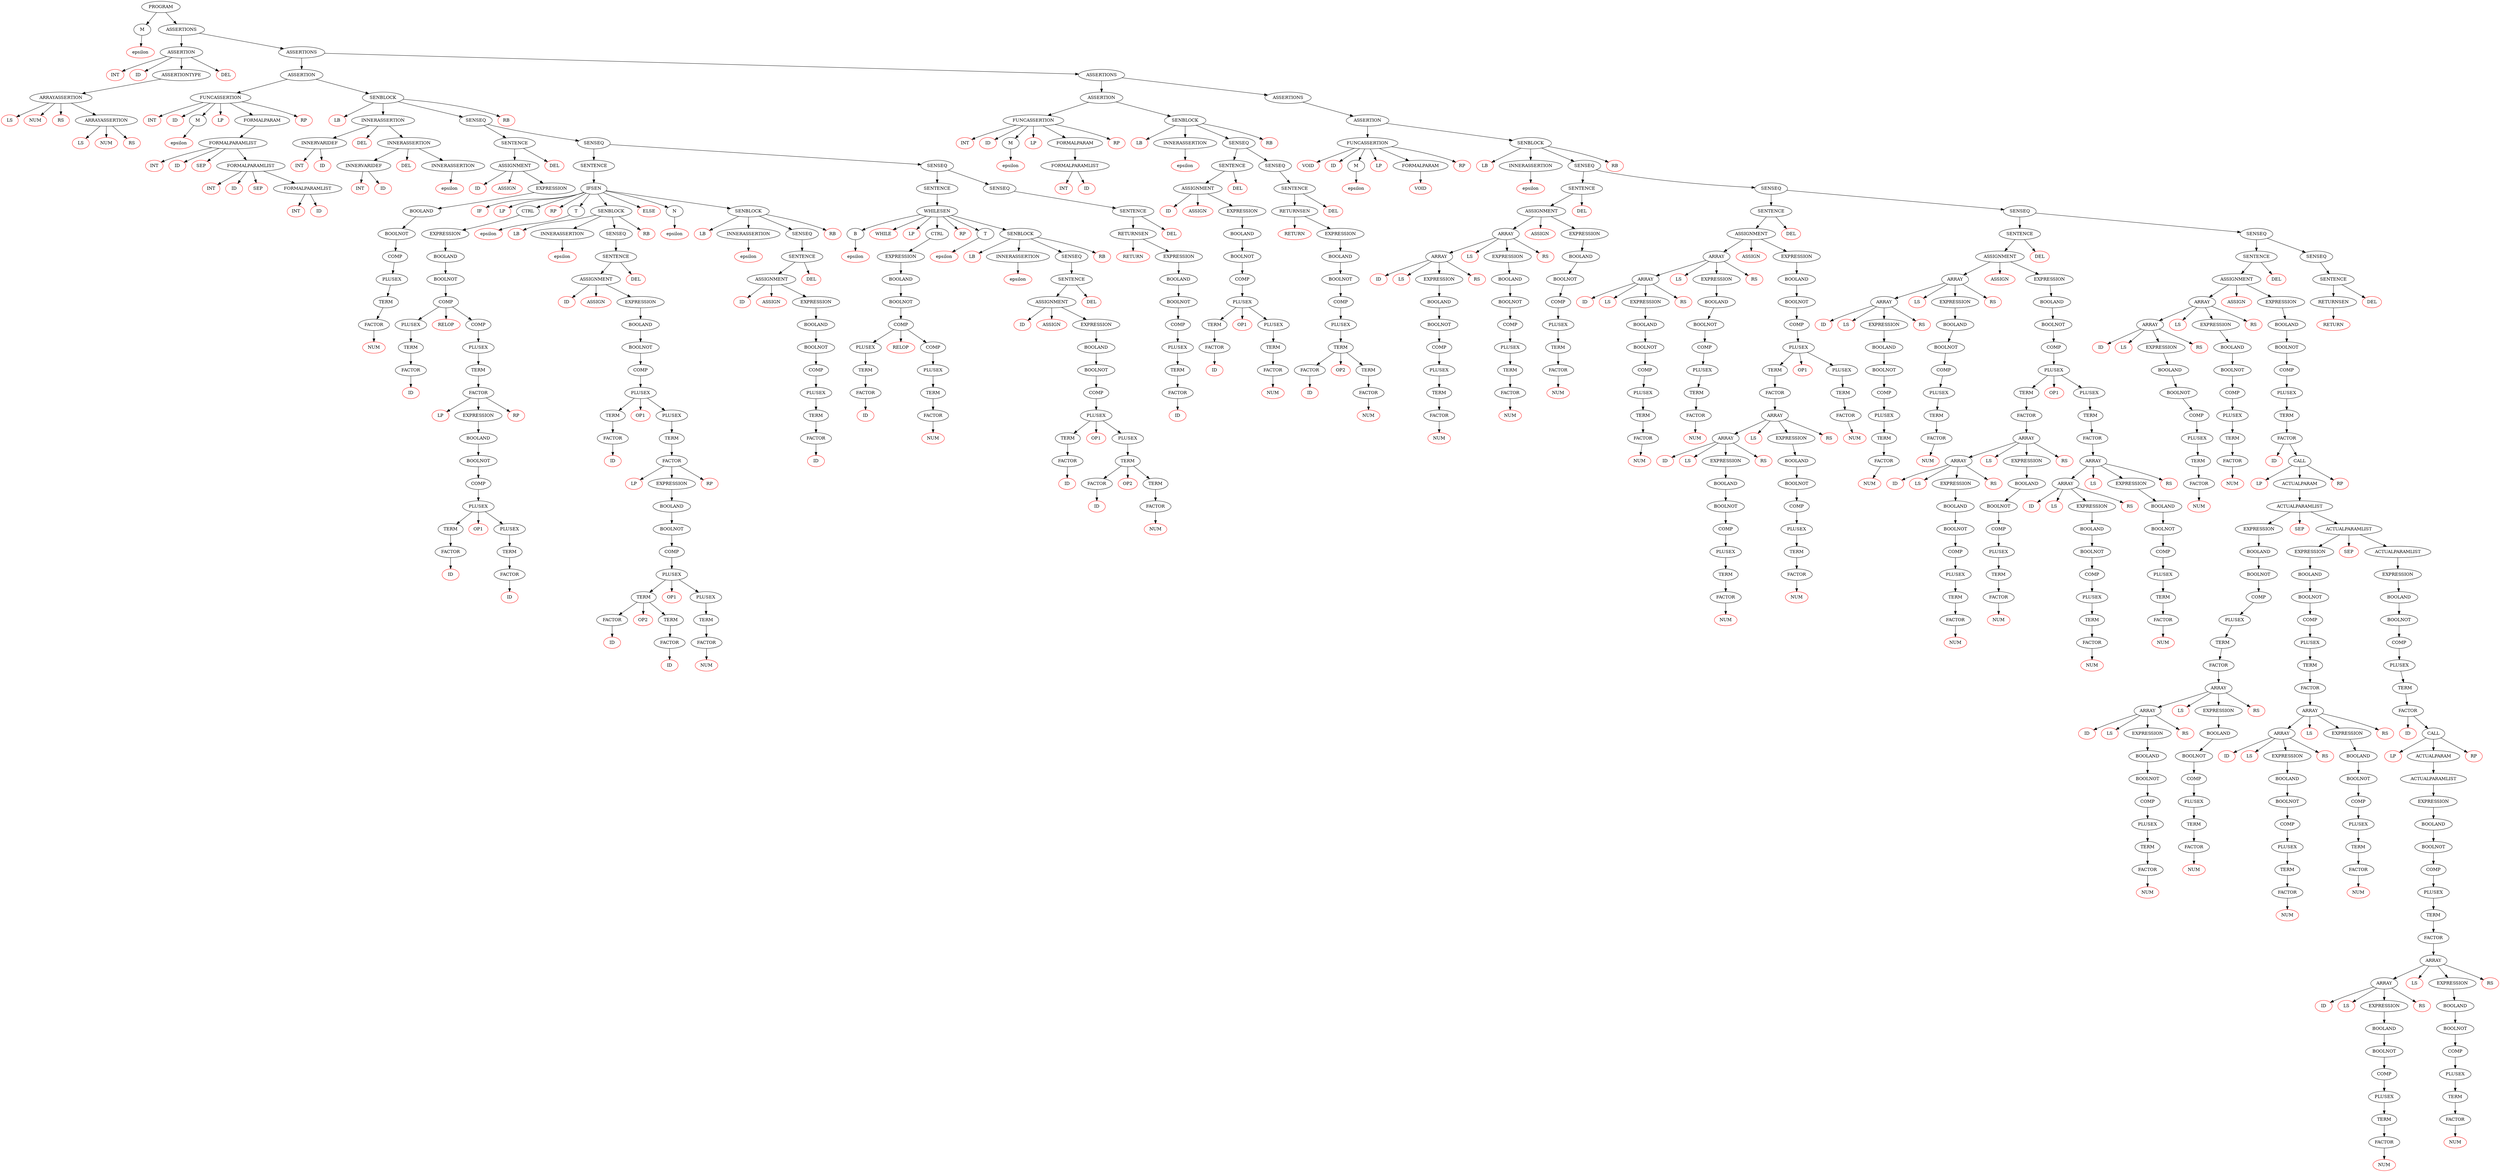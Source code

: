 digraph mygraph {
n0[label="epsilon",color=red];
n1[label="M"];
n1 -> n0;
n2[label="INT",color=red];
n3[label="ID",color=red];
n4[label="LS",color=red];
n5[label="NUM",color=red];
n6[label="RS",color=red];
n7[label="LS",color=red];
n8[label="NUM",color=red];
n9[label="RS",color=red];
n10[label="ARRAYASSERTION"];
n10 -> n9;
n10 -> n8;
n10 -> n7;
n11[label="ARRAYASSERTION"];
n11 -> n10;
n11 -> n6;
n11 -> n5;
n11 -> n4;
n12[label="ASSERTIONTYPE"];
n12 -> n11;
n13[label="DEL",color=red];
n14[label="ASSERTION"];
n14 -> n13;
n14 -> n12;
n14 -> n3;
n14 -> n2;
n15[label="INT",color=red];
n16[label="ID",color=red];
n17[label="epsilon",color=red];
n18[label="M"];
n18 -> n17;
n19[label="LP",color=red];
n20[label="INT",color=red];
n21[label="ID",color=red];
n22[label="SEP",color=red];
n23[label="INT",color=red];
n24[label="ID",color=red];
n25[label="SEP",color=red];
n26[label="INT",color=red];
n27[label="ID",color=red];
n28[label="FORMALPARAMLIST"];
n28 -> n27;
n28 -> n26;
n29[label="FORMALPARAMLIST"];
n29 -> n28;
n29 -> n25;
n29 -> n24;
n29 -> n23;
n30[label="FORMALPARAMLIST"];
n30 -> n29;
n30 -> n22;
n30 -> n21;
n30 -> n20;
n31[label="FORMALPARAM"];
n31 -> n30;
n32[label="RP",color=red];
n33[label="FUNCASSERTION"];
n33 -> n32;
n33 -> n31;
n33 -> n19;
n33 -> n18;
n33 -> n16;
n33 -> n15;
n34[label="LB",color=red];
n35[label="INT",color=red];
n36[label="ID",color=red];
n37[label="INNERVARIDEF"];
n37 -> n36;
n37 -> n35;
n38[label="DEL",color=red];
n39[label="INT",color=red];
n40[label="ID",color=red];
n41[label="INNERVARIDEF"];
n41 -> n40;
n41 -> n39;
n42[label="DEL",color=red];
n43[label="epsilon",color=red];
n44[label="INNERASSERTION"];
n44 -> n43;
n45[label="INNERASSERTION"];
n45 -> n44;
n45 -> n42;
n45 -> n41;
n46[label="INNERASSERTION"];
n46 -> n45;
n46 -> n38;
n46 -> n37;
n47[label="ID",color=red];
n48[label="ASSIGN",color=red];
n49[label="NUM",color=red];
n50[label="FACTOR"];
n50 -> n49;
n51[label="TERM"];
n51 -> n50;
n52[label="PLUSEX"];
n52 -> n51;
n53[label="COMP"];
n53 -> n52;
n54[label="BOOLNOT"];
n54 -> n53;
n55[label="BOOLAND"];
n55 -> n54;
n56[label="EXPRESSION"];
n56 -> n55;
n57[label="ASSIGNMENT"];
n57 -> n56;
n57 -> n48;
n57 -> n47;
n58[label="DEL",color=red];
n59[label="SENTENCE"];
n59 -> n58;
n59 -> n57;
n60[label="IF",color=red];
n61[label="LP",color=red];
n62[label="ID",color=red];
n63[label="FACTOR"];
n63 -> n62;
n64[label="TERM"];
n64 -> n63;
n65[label="PLUSEX"];
n65 -> n64;
n66[label="RELOP",color=red];
n67[label="LP",color=red];
n68[label="ID",color=red];
n69[label="FACTOR"];
n69 -> n68;
n70[label="TERM"];
n70 -> n69;
n71[label="OP1",color=red];
n72[label="ID",color=red];
n73[label="FACTOR"];
n73 -> n72;
n74[label="TERM"];
n74 -> n73;
n75[label="PLUSEX"];
n75 -> n74;
n76[label="PLUSEX"];
n76 -> n75;
n76 -> n71;
n76 -> n70;
n77[label="COMP"];
n77 -> n76;
n78[label="BOOLNOT"];
n78 -> n77;
n79[label="BOOLAND"];
n79 -> n78;
n80[label="EXPRESSION"];
n80 -> n79;
n81[label="RP",color=red];
n82[label="FACTOR"];
n82 -> n81;
n82 -> n80;
n82 -> n67;
n83[label="TERM"];
n83 -> n82;
n84[label="PLUSEX"];
n84 -> n83;
n85[label="COMP"];
n85 -> n84;
n86[label="COMP"];
n86 -> n85;
n86 -> n66;
n86 -> n65;
n87[label="BOOLNOT"];
n87 -> n86;
n88[label="BOOLAND"];
n88 -> n87;
n89[label="EXPRESSION"];
n89 -> n88;
n90[label="CTRL"];
n90 -> n89;
n91[label="RP",color=red];
n92[label="epsilon",color=red];
n93[label="T"];
n93 -> n92;
n94[label="LB",color=red];
n95[label="epsilon",color=red];
n96[label="INNERASSERTION"];
n96 -> n95;
n97[label="ID",color=red];
n98[label="ASSIGN",color=red];
n99[label="ID",color=red];
n100[label="FACTOR"];
n100 -> n99;
n101[label="TERM"];
n101 -> n100;
n102[label="OP1",color=red];
n103[label="LP",color=red];
n104[label="ID",color=red];
n105[label="FACTOR"];
n105 -> n104;
n106[label="OP2",color=red];
n107[label="ID",color=red];
n108[label="FACTOR"];
n108 -> n107;
n109[label="TERM"];
n109 -> n108;
n110[label="TERM"];
n110 -> n109;
n110 -> n106;
n110 -> n105;
n111[label="OP1",color=red];
n112[label="NUM",color=red];
n113[label="FACTOR"];
n113 -> n112;
n114[label="TERM"];
n114 -> n113;
n115[label="PLUSEX"];
n115 -> n114;
n116[label="PLUSEX"];
n116 -> n115;
n116 -> n111;
n116 -> n110;
n117[label="COMP"];
n117 -> n116;
n118[label="BOOLNOT"];
n118 -> n117;
n119[label="BOOLAND"];
n119 -> n118;
n120[label="EXPRESSION"];
n120 -> n119;
n121[label="RP",color=red];
n122[label="FACTOR"];
n122 -> n121;
n122 -> n120;
n122 -> n103;
n123[label="TERM"];
n123 -> n122;
n124[label="PLUSEX"];
n124 -> n123;
n125[label="PLUSEX"];
n125 -> n124;
n125 -> n102;
n125 -> n101;
n126[label="COMP"];
n126 -> n125;
n127[label="BOOLNOT"];
n127 -> n126;
n128[label="BOOLAND"];
n128 -> n127;
n129[label="EXPRESSION"];
n129 -> n128;
n130[label="ASSIGNMENT"];
n130 -> n129;
n130 -> n98;
n130 -> n97;
n131[label="DEL",color=red];
n132[label="SENTENCE"];
n132 -> n131;
n132 -> n130;
n133[label="SENSEQ"];
n133 -> n132;
n134[label="RB",color=red];
n135[label="SENBLOCK"];
n135 -> n134;
n135 -> n133;
n135 -> n96;
n135 -> n94;
n136[label="ELSE",color=red];
n137[label="epsilon",color=red];
n138[label="N"];
n138 -> n137;
n139[label="LB",color=red];
n140[label="epsilon",color=red];
n141[label="INNERASSERTION"];
n141 -> n140;
n142[label="ID",color=red];
n143[label="ASSIGN",color=red];
n144[label="ID",color=red];
n145[label="FACTOR"];
n145 -> n144;
n146[label="TERM"];
n146 -> n145;
n147[label="PLUSEX"];
n147 -> n146;
n148[label="COMP"];
n148 -> n147;
n149[label="BOOLNOT"];
n149 -> n148;
n150[label="BOOLAND"];
n150 -> n149;
n151[label="EXPRESSION"];
n151 -> n150;
n152[label="ASSIGNMENT"];
n152 -> n151;
n152 -> n143;
n152 -> n142;
n153[label="DEL",color=red];
n154[label="SENTENCE"];
n154 -> n153;
n154 -> n152;
n155[label="SENSEQ"];
n155 -> n154;
n156[label="RB",color=red];
n157[label="SENBLOCK"];
n157 -> n156;
n157 -> n155;
n157 -> n141;
n157 -> n139;
n158[label="IFSEN"];
n158 -> n157;
n158 -> n138;
n158 -> n136;
n158 -> n135;
n158 -> n93;
n158 -> n91;
n158 -> n90;
n158 -> n61;
n158 -> n60;
n159[label="SENTENCE"];
n159 -> n158;
n160[label="epsilon",color=red];
n161[label="B"];
n161 -> n160;
n162[label="WHILE",color=red];
n163[label="LP",color=red];
n164[label="ID",color=red];
n165[label="FACTOR"];
n165 -> n164;
n166[label="TERM"];
n166 -> n165;
n167[label="PLUSEX"];
n167 -> n166;
n168[label="RELOP",color=red];
n169[label="NUM",color=red];
n170[label="FACTOR"];
n170 -> n169;
n171[label="TERM"];
n171 -> n170;
n172[label="PLUSEX"];
n172 -> n171;
n173[label="COMP"];
n173 -> n172;
n174[label="COMP"];
n174 -> n173;
n174 -> n168;
n174 -> n167;
n175[label="BOOLNOT"];
n175 -> n174;
n176[label="BOOLAND"];
n176 -> n175;
n177[label="EXPRESSION"];
n177 -> n176;
n178[label="CTRL"];
n178 -> n177;
n179[label="RP",color=red];
n180[label="epsilon",color=red];
n181[label="T"];
n181 -> n180;
n182[label="LB",color=red];
n183[label="epsilon",color=red];
n184[label="INNERASSERTION"];
n184 -> n183;
n185[label="ID",color=red];
n186[label="ASSIGN",color=red];
n187[label="ID",color=red];
n188[label="FACTOR"];
n188 -> n187;
n189[label="TERM"];
n189 -> n188;
n190[label="OP1",color=red];
n191[label="ID",color=red];
n192[label="FACTOR"];
n192 -> n191;
n193[label="OP2",color=red];
n194[label="NUM",color=red];
n195[label="FACTOR"];
n195 -> n194;
n196[label="TERM"];
n196 -> n195;
n197[label="TERM"];
n197 -> n196;
n197 -> n193;
n197 -> n192;
n198[label="PLUSEX"];
n198 -> n197;
n199[label="PLUSEX"];
n199 -> n198;
n199 -> n190;
n199 -> n189;
n200[label="COMP"];
n200 -> n199;
n201[label="BOOLNOT"];
n201 -> n200;
n202[label="BOOLAND"];
n202 -> n201;
n203[label="EXPRESSION"];
n203 -> n202;
n204[label="ASSIGNMENT"];
n204 -> n203;
n204 -> n186;
n204 -> n185;
n205[label="DEL",color=red];
n206[label="SENTENCE"];
n206 -> n205;
n206 -> n204;
n207[label="SENSEQ"];
n207 -> n206;
n208[label="RB",color=red];
n209[label="SENBLOCK"];
n209 -> n208;
n209 -> n207;
n209 -> n184;
n209 -> n182;
n210[label="WHILESEN"];
n210 -> n209;
n210 -> n181;
n210 -> n179;
n210 -> n178;
n210 -> n163;
n210 -> n162;
n210 -> n161;
n211[label="SENTENCE"];
n211 -> n210;
n212[label="RETURN",color=red];
n213[label="ID",color=red];
n214[label="FACTOR"];
n214 -> n213;
n215[label="TERM"];
n215 -> n214;
n216[label="PLUSEX"];
n216 -> n215;
n217[label="COMP"];
n217 -> n216;
n218[label="BOOLNOT"];
n218 -> n217;
n219[label="BOOLAND"];
n219 -> n218;
n220[label="EXPRESSION"];
n220 -> n219;
n221[label="RETURNSEN"];
n221 -> n220;
n221 -> n212;
n222[label="DEL",color=red];
n223[label="SENTENCE"];
n223 -> n222;
n223 -> n221;
n224[label="SENSEQ"];
n224 -> n223;
n225[label="SENSEQ"];
n225 -> n224;
n225 -> n211;
n226[label="SENSEQ"];
n226 -> n225;
n226 -> n159;
n227[label="SENSEQ"];
n227 -> n226;
n227 -> n59;
n228[label="RB",color=red];
n229[label="SENBLOCK"];
n229 -> n228;
n229 -> n227;
n229 -> n46;
n229 -> n34;
n230[label="ASSERTION"];
n230 -> n229;
n230 -> n33;
n231[label="INT",color=red];
n232[label="ID",color=red];
n233[label="epsilon",color=red];
n234[label="M"];
n234 -> n233;
n235[label="LP",color=red];
n236[label="INT",color=red];
n237[label="ID",color=red];
n238[label="FORMALPARAMLIST"];
n238 -> n237;
n238 -> n236;
n239[label="FORMALPARAM"];
n239 -> n238;
n240[label="RP",color=red];
n241[label="FUNCASSERTION"];
n241 -> n240;
n241 -> n239;
n241 -> n235;
n241 -> n234;
n241 -> n232;
n241 -> n231;
n242[label="LB",color=red];
n243[label="epsilon",color=red];
n244[label="INNERASSERTION"];
n244 -> n243;
n245[label="ID",color=red];
n246[label="ASSIGN",color=red];
n247[label="ID",color=red];
n248[label="FACTOR"];
n248 -> n247;
n249[label="TERM"];
n249 -> n248;
n250[label="OP1",color=red];
n251[label="NUM",color=red];
n252[label="FACTOR"];
n252 -> n251;
n253[label="TERM"];
n253 -> n252;
n254[label="PLUSEX"];
n254 -> n253;
n255[label="PLUSEX"];
n255 -> n254;
n255 -> n250;
n255 -> n249;
n256[label="COMP"];
n256 -> n255;
n257[label="BOOLNOT"];
n257 -> n256;
n258[label="BOOLAND"];
n258 -> n257;
n259[label="EXPRESSION"];
n259 -> n258;
n260[label="ASSIGNMENT"];
n260 -> n259;
n260 -> n246;
n260 -> n245;
n261[label="DEL",color=red];
n262[label="SENTENCE"];
n262 -> n261;
n262 -> n260;
n263[label="RETURN",color=red];
n264[label="ID",color=red];
n265[label="FACTOR"];
n265 -> n264;
n266[label="OP2",color=red];
n267[label="NUM",color=red];
n268[label="FACTOR"];
n268 -> n267;
n269[label="TERM"];
n269 -> n268;
n270[label="TERM"];
n270 -> n269;
n270 -> n266;
n270 -> n265;
n271[label="PLUSEX"];
n271 -> n270;
n272[label="COMP"];
n272 -> n271;
n273[label="BOOLNOT"];
n273 -> n272;
n274[label="BOOLAND"];
n274 -> n273;
n275[label="EXPRESSION"];
n275 -> n274;
n276[label="RETURNSEN"];
n276 -> n275;
n276 -> n263;
n277[label="DEL",color=red];
n278[label="SENTENCE"];
n278 -> n277;
n278 -> n276;
n279[label="SENSEQ"];
n279 -> n278;
n280[label="SENSEQ"];
n280 -> n279;
n280 -> n262;
n281[label="RB",color=red];
n282[label="SENBLOCK"];
n282 -> n281;
n282 -> n280;
n282 -> n244;
n282 -> n242;
n283[label="ASSERTION"];
n283 -> n282;
n283 -> n241;
n284[label="VOID",color=red];
n285[label="ID",color=red];
n286[label="epsilon",color=red];
n287[label="M"];
n287 -> n286;
n288[label="LP",color=red];
n289[label="VOID",color=red];
n290[label="FORMALPARAM"];
n290 -> n289;
n291[label="RP",color=red];
n292[label="FUNCASSERTION"];
n292 -> n291;
n292 -> n290;
n292 -> n288;
n292 -> n287;
n292 -> n285;
n292 -> n284;
n293[label="LB",color=red];
n294[label="epsilon",color=red];
n295[label="INNERASSERTION"];
n295 -> n294;
n296[label="ID",color=red];
n297[label="LS",color=red];
n298[label="NUM",color=red];
n299[label="FACTOR"];
n299 -> n298;
n300[label="TERM"];
n300 -> n299;
n301[label="PLUSEX"];
n301 -> n300;
n302[label="COMP"];
n302 -> n301;
n303[label="BOOLNOT"];
n303 -> n302;
n304[label="BOOLAND"];
n304 -> n303;
n305[label="EXPRESSION"];
n305 -> n304;
n306[label="RS",color=red];
n307[label="ARRAY"];
n307 -> n306;
n307 -> n305;
n307 -> n297;
n307 -> n296;
n308[label="LS",color=red];
n309[label="NUM",color=red];
n310[label="FACTOR"];
n310 -> n309;
n311[label="TERM"];
n311 -> n310;
n312[label="PLUSEX"];
n312 -> n311;
n313[label="COMP"];
n313 -> n312;
n314[label="BOOLNOT"];
n314 -> n313;
n315[label="BOOLAND"];
n315 -> n314;
n316[label="EXPRESSION"];
n316 -> n315;
n317[label="RS",color=red];
n318[label="ARRAY"];
n318 -> n317;
n318 -> n316;
n318 -> n308;
n318 -> n307;
n319[label="ASSIGN",color=red];
n320[label="NUM",color=red];
n321[label="FACTOR"];
n321 -> n320;
n322[label="TERM"];
n322 -> n321;
n323[label="PLUSEX"];
n323 -> n322;
n324[label="COMP"];
n324 -> n323;
n325[label="BOOLNOT"];
n325 -> n324;
n326[label="BOOLAND"];
n326 -> n325;
n327[label="EXPRESSION"];
n327 -> n326;
n328[label="ASSIGNMENT"];
n328 -> n327;
n328 -> n319;
n328 -> n318;
n329[label="DEL",color=red];
n330[label="SENTENCE"];
n330 -> n329;
n330 -> n328;
n331[label="ID",color=red];
n332[label="LS",color=red];
n333[label="NUM",color=red];
n334[label="FACTOR"];
n334 -> n333;
n335[label="TERM"];
n335 -> n334;
n336[label="PLUSEX"];
n336 -> n335;
n337[label="COMP"];
n337 -> n336;
n338[label="BOOLNOT"];
n338 -> n337;
n339[label="BOOLAND"];
n339 -> n338;
n340[label="EXPRESSION"];
n340 -> n339;
n341[label="RS",color=red];
n342[label="ARRAY"];
n342 -> n341;
n342 -> n340;
n342 -> n332;
n342 -> n331;
n343[label="LS",color=red];
n344[label="NUM",color=red];
n345[label="FACTOR"];
n345 -> n344;
n346[label="TERM"];
n346 -> n345;
n347[label="PLUSEX"];
n347 -> n346;
n348[label="COMP"];
n348 -> n347;
n349[label="BOOLNOT"];
n349 -> n348;
n350[label="BOOLAND"];
n350 -> n349;
n351[label="EXPRESSION"];
n351 -> n350;
n352[label="RS",color=red];
n353[label="ARRAY"];
n353 -> n352;
n353 -> n351;
n353 -> n343;
n353 -> n342;
n354[label="ASSIGN",color=red];
n355[label="ID",color=red];
n356[label="LS",color=red];
n357[label="NUM",color=red];
n358[label="FACTOR"];
n358 -> n357;
n359[label="TERM"];
n359 -> n358;
n360[label="PLUSEX"];
n360 -> n359;
n361[label="COMP"];
n361 -> n360;
n362[label="BOOLNOT"];
n362 -> n361;
n363[label="BOOLAND"];
n363 -> n362;
n364[label="EXPRESSION"];
n364 -> n363;
n365[label="RS",color=red];
n366[label="ARRAY"];
n366 -> n365;
n366 -> n364;
n366 -> n356;
n366 -> n355;
n367[label="LS",color=red];
n368[label="NUM",color=red];
n369[label="FACTOR"];
n369 -> n368;
n370[label="TERM"];
n370 -> n369;
n371[label="PLUSEX"];
n371 -> n370;
n372[label="COMP"];
n372 -> n371;
n373[label="BOOLNOT"];
n373 -> n372;
n374[label="BOOLAND"];
n374 -> n373;
n375[label="EXPRESSION"];
n375 -> n374;
n376[label="RS",color=red];
n377[label="ARRAY"];
n377 -> n376;
n377 -> n375;
n377 -> n367;
n377 -> n366;
n378[label="FACTOR"];
n378 -> n377;
n379[label="TERM"];
n379 -> n378;
n380[label="OP1",color=red];
n381[label="NUM",color=red];
n382[label="FACTOR"];
n382 -> n381;
n383[label="TERM"];
n383 -> n382;
n384[label="PLUSEX"];
n384 -> n383;
n385[label="PLUSEX"];
n385 -> n384;
n385 -> n380;
n385 -> n379;
n386[label="COMP"];
n386 -> n385;
n387[label="BOOLNOT"];
n387 -> n386;
n388[label="BOOLAND"];
n388 -> n387;
n389[label="EXPRESSION"];
n389 -> n388;
n390[label="ASSIGNMENT"];
n390 -> n389;
n390 -> n354;
n390 -> n353;
n391[label="DEL",color=red];
n392[label="SENTENCE"];
n392 -> n391;
n392 -> n390;
n393[label="ID",color=red];
n394[label="LS",color=red];
n395[label="NUM",color=red];
n396[label="FACTOR"];
n396 -> n395;
n397[label="TERM"];
n397 -> n396;
n398[label="PLUSEX"];
n398 -> n397;
n399[label="COMP"];
n399 -> n398;
n400[label="BOOLNOT"];
n400 -> n399;
n401[label="BOOLAND"];
n401 -> n400;
n402[label="EXPRESSION"];
n402 -> n401;
n403[label="RS",color=red];
n404[label="ARRAY"];
n404 -> n403;
n404 -> n402;
n404 -> n394;
n404 -> n393;
n405[label="LS",color=red];
n406[label="NUM",color=red];
n407[label="FACTOR"];
n407 -> n406;
n408[label="TERM"];
n408 -> n407;
n409[label="PLUSEX"];
n409 -> n408;
n410[label="COMP"];
n410 -> n409;
n411[label="BOOLNOT"];
n411 -> n410;
n412[label="BOOLAND"];
n412 -> n411;
n413[label="EXPRESSION"];
n413 -> n412;
n414[label="RS",color=red];
n415[label="ARRAY"];
n415 -> n414;
n415 -> n413;
n415 -> n405;
n415 -> n404;
n416[label="ASSIGN",color=red];
n417[label="ID",color=red];
n418[label="LS",color=red];
n419[label="NUM",color=red];
n420[label="FACTOR"];
n420 -> n419;
n421[label="TERM"];
n421 -> n420;
n422[label="PLUSEX"];
n422 -> n421;
n423[label="COMP"];
n423 -> n422;
n424[label="BOOLNOT"];
n424 -> n423;
n425[label="BOOLAND"];
n425 -> n424;
n426[label="EXPRESSION"];
n426 -> n425;
n427[label="RS",color=red];
n428[label="ARRAY"];
n428 -> n427;
n428 -> n426;
n428 -> n418;
n428 -> n417;
n429[label="LS",color=red];
n430[label="NUM",color=red];
n431[label="FACTOR"];
n431 -> n430;
n432[label="TERM"];
n432 -> n431;
n433[label="PLUSEX"];
n433 -> n432;
n434[label="COMP"];
n434 -> n433;
n435[label="BOOLNOT"];
n435 -> n434;
n436[label="BOOLAND"];
n436 -> n435;
n437[label="EXPRESSION"];
n437 -> n436;
n438[label="RS",color=red];
n439[label="ARRAY"];
n439 -> n438;
n439 -> n437;
n439 -> n429;
n439 -> n428;
n440[label="FACTOR"];
n440 -> n439;
n441[label="TERM"];
n441 -> n440;
n442[label="OP1",color=red];
n443[label="ID",color=red];
n444[label="LS",color=red];
n445[label="NUM",color=red];
n446[label="FACTOR"];
n446 -> n445;
n447[label="TERM"];
n447 -> n446;
n448[label="PLUSEX"];
n448 -> n447;
n449[label="COMP"];
n449 -> n448;
n450[label="BOOLNOT"];
n450 -> n449;
n451[label="BOOLAND"];
n451 -> n450;
n452[label="EXPRESSION"];
n452 -> n451;
n453[label="RS",color=red];
n454[label="ARRAY"];
n454 -> n453;
n454 -> n452;
n454 -> n444;
n454 -> n443;
n455[label="LS",color=red];
n456[label="NUM",color=red];
n457[label="FACTOR"];
n457 -> n456;
n458[label="TERM"];
n458 -> n457;
n459[label="PLUSEX"];
n459 -> n458;
n460[label="COMP"];
n460 -> n459;
n461[label="BOOLNOT"];
n461 -> n460;
n462[label="BOOLAND"];
n462 -> n461;
n463[label="EXPRESSION"];
n463 -> n462;
n464[label="RS",color=red];
n465[label="ARRAY"];
n465 -> n464;
n465 -> n463;
n465 -> n455;
n465 -> n454;
n466[label="FACTOR"];
n466 -> n465;
n467[label="TERM"];
n467 -> n466;
n468[label="PLUSEX"];
n468 -> n467;
n469[label="PLUSEX"];
n469 -> n468;
n469 -> n442;
n469 -> n441;
n470[label="COMP"];
n470 -> n469;
n471[label="BOOLNOT"];
n471 -> n470;
n472[label="BOOLAND"];
n472 -> n471;
n473[label="EXPRESSION"];
n473 -> n472;
n474[label="ASSIGNMENT"];
n474 -> n473;
n474 -> n416;
n474 -> n415;
n475[label="DEL",color=red];
n476[label="SENTENCE"];
n476 -> n475;
n476 -> n474;
n477[label="ID",color=red];
n478[label="LS",color=red];
n479[label="NUM",color=red];
n480[label="FACTOR"];
n480 -> n479;
n481[label="TERM"];
n481 -> n480;
n482[label="PLUSEX"];
n482 -> n481;
n483[label="COMP"];
n483 -> n482;
n484[label="BOOLNOT"];
n484 -> n483;
n485[label="BOOLAND"];
n485 -> n484;
n486[label="EXPRESSION"];
n486 -> n485;
n487[label="RS",color=red];
n488[label="ARRAY"];
n488 -> n487;
n488 -> n486;
n488 -> n478;
n488 -> n477;
n489[label="LS",color=red];
n490[label="NUM",color=red];
n491[label="FACTOR"];
n491 -> n490;
n492[label="TERM"];
n492 -> n491;
n493[label="PLUSEX"];
n493 -> n492;
n494[label="COMP"];
n494 -> n493;
n495[label="BOOLNOT"];
n495 -> n494;
n496[label="BOOLAND"];
n496 -> n495;
n497[label="EXPRESSION"];
n497 -> n496;
n498[label="RS",color=red];
n499[label="ARRAY"];
n499 -> n498;
n499 -> n497;
n499 -> n489;
n499 -> n488;
n500[label="ASSIGN",color=red];
n501[label="ID",color=red];
n502[label="LP",color=red];
n503[label="ID",color=red];
n504[label="LS",color=red];
n505[label="NUM",color=red];
n506[label="FACTOR"];
n506 -> n505;
n507[label="TERM"];
n507 -> n506;
n508[label="PLUSEX"];
n508 -> n507;
n509[label="COMP"];
n509 -> n508;
n510[label="BOOLNOT"];
n510 -> n509;
n511[label="BOOLAND"];
n511 -> n510;
n512[label="EXPRESSION"];
n512 -> n511;
n513[label="RS",color=red];
n514[label="ARRAY"];
n514 -> n513;
n514 -> n512;
n514 -> n504;
n514 -> n503;
n515[label="LS",color=red];
n516[label="NUM",color=red];
n517[label="FACTOR"];
n517 -> n516;
n518[label="TERM"];
n518 -> n517;
n519[label="PLUSEX"];
n519 -> n518;
n520[label="COMP"];
n520 -> n519;
n521[label="BOOLNOT"];
n521 -> n520;
n522[label="BOOLAND"];
n522 -> n521;
n523[label="EXPRESSION"];
n523 -> n522;
n524[label="RS",color=red];
n525[label="ARRAY"];
n525 -> n524;
n525 -> n523;
n525 -> n515;
n525 -> n514;
n526[label="FACTOR"];
n526 -> n525;
n527[label="TERM"];
n527 -> n526;
n528[label="PLUSEX"];
n528 -> n527;
n529[label="COMP"];
n529 -> n528;
n530[label="BOOLNOT"];
n530 -> n529;
n531[label="BOOLAND"];
n531 -> n530;
n532[label="EXPRESSION"];
n532 -> n531;
n533[label="SEP",color=red];
n534[label="ID",color=red];
n535[label="LS",color=red];
n536[label="NUM",color=red];
n537[label="FACTOR"];
n537 -> n536;
n538[label="TERM"];
n538 -> n537;
n539[label="PLUSEX"];
n539 -> n538;
n540[label="COMP"];
n540 -> n539;
n541[label="BOOLNOT"];
n541 -> n540;
n542[label="BOOLAND"];
n542 -> n541;
n543[label="EXPRESSION"];
n543 -> n542;
n544[label="RS",color=red];
n545[label="ARRAY"];
n545 -> n544;
n545 -> n543;
n545 -> n535;
n545 -> n534;
n546[label="LS",color=red];
n547[label="NUM",color=red];
n548[label="FACTOR"];
n548 -> n547;
n549[label="TERM"];
n549 -> n548;
n550[label="PLUSEX"];
n550 -> n549;
n551[label="COMP"];
n551 -> n550;
n552[label="BOOLNOT"];
n552 -> n551;
n553[label="BOOLAND"];
n553 -> n552;
n554[label="EXPRESSION"];
n554 -> n553;
n555[label="RS",color=red];
n556[label="ARRAY"];
n556 -> n555;
n556 -> n554;
n556 -> n546;
n556 -> n545;
n557[label="FACTOR"];
n557 -> n556;
n558[label="TERM"];
n558 -> n557;
n559[label="PLUSEX"];
n559 -> n558;
n560[label="COMP"];
n560 -> n559;
n561[label="BOOLNOT"];
n561 -> n560;
n562[label="BOOLAND"];
n562 -> n561;
n563[label="EXPRESSION"];
n563 -> n562;
n564[label="SEP",color=red];
n565[label="ID",color=red];
n566[label="LP",color=red];
n567[label="ID",color=red];
n568[label="LS",color=red];
n569[label="NUM",color=red];
n570[label="FACTOR"];
n570 -> n569;
n571[label="TERM"];
n571 -> n570;
n572[label="PLUSEX"];
n572 -> n571;
n573[label="COMP"];
n573 -> n572;
n574[label="BOOLNOT"];
n574 -> n573;
n575[label="BOOLAND"];
n575 -> n574;
n576[label="EXPRESSION"];
n576 -> n575;
n577[label="RS",color=red];
n578[label="ARRAY"];
n578 -> n577;
n578 -> n576;
n578 -> n568;
n578 -> n567;
n579[label="LS",color=red];
n580[label="NUM",color=red];
n581[label="FACTOR"];
n581 -> n580;
n582[label="TERM"];
n582 -> n581;
n583[label="PLUSEX"];
n583 -> n582;
n584[label="COMP"];
n584 -> n583;
n585[label="BOOLNOT"];
n585 -> n584;
n586[label="BOOLAND"];
n586 -> n585;
n587[label="EXPRESSION"];
n587 -> n586;
n588[label="RS",color=red];
n589[label="ARRAY"];
n589 -> n588;
n589 -> n587;
n589 -> n579;
n589 -> n578;
n590[label="FACTOR"];
n590 -> n589;
n591[label="TERM"];
n591 -> n590;
n592[label="PLUSEX"];
n592 -> n591;
n593[label="COMP"];
n593 -> n592;
n594[label="BOOLNOT"];
n594 -> n593;
n595[label="BOOLAND"];
n595 -> n594;
n596[label="EXPRESSION"];
n596 -> n595;
n597[label="ACTUALPARAMLIST"];
n597 -> n596;
n598[label="ACTUALPARAM"];
n598 -> n597;
n599[label="RP",color=red];
n600[label="CALL"];
n600 -> n599;
n600 -> n598;
n600 -> n566;
n601[label="FACTOR"];
n601 -> n600;
n601 -> n565;
n602[label="TERM"];
n602 -> n601;
n603[label="PLUSEX"];
n603 -> n602;
n604[label="COMP"];
n604 -> n603;
n605[label="BOOLNOT"];
n605 -> n604;
n606[label="BOOLAND"];
n606 -> n605;
n607[label="EXPRESSION"];
n607 -> n606;
n608[label="ACTUALPARAMLIST"];
n608 -> n607;
n609[label="ACTUALPARAMLIST"];
n609 -> n608;
n609 -> n564;
n609 -> n563;
n610[label="ACTUALPARAMLIST"];
n610 -> n609;
n610 -> n533;
n610 -> n532;
n611[label="ACTUALPARAM"];
n611 -> n610;
n612[label="RP",color=red];
n613[label="CALL"];
n613 -> n612;
n613 -> n611;
n613 -> n502;
n614[label="FACTOR"];
n614 -> n613;
n614 -> n501;
n615[label="TERM"];
n615 -> n614;
n616[label="PLUSEX"];
n616 -> n615;
n617[label="COMP"];
n617 -> n616;
n618[label="BOOLNOT"];
n618 -> n617;
n619[label="BOOLAND"];
n619 -> n618;
n620[label="EXPRESSION"];
n620 -> n619;
n621[label="ASSIGNMENT"];
n621 -> n620;
n621 -> n500;
n621 -> n499;
n622[label="DEL",color=red];
n623[label="SENTENCE"];
n623 -> n622;
n623 -> n621;
n624[label="RETURN",color=red];
n625[label="RETURNSEN"];
n625 -> n624;
n626[label="DEL",color=red];
n627[label="SENTENCE"];
n627 -> n626;
n627 -> n625;
n628[label="SENSEQ"];
n628 -> n627;
n629[label="SENSEQ"];
n629 -> n628;
n629 -> n623;
n630[label="SENSEQ"];
n630 -> n629;
n630 -> n476;
n631[label="SENSEQ"];
n631 -> n630;
n631 -> n392;
n632[label="SENSEQ"];
n632 -> n631;
n632 -> n330;
n633[label="RB",color=red];
n634[label="SENBLOCK"];
n634 -> n633;
n634 -> n632;
n634 -> n295;
n634 -> n293;
n635[label="ASSERTION"];
n635 -> n634;
n635 -> n292;
n636[label="ASSERTIONS"];
n636 -> n635;
n637[label="ASSERTIONS"];
n637 -> n636;
n637 -> n283;
n638[label="ASSERTIONS"];
n638 -> n637;
n638 -> n230;
n639[label="ASSERTIONS"];
n639 -> n638;
n639 -> n14;
n640[label="PROGRAM"];
n640 -> n639;
n640 -> n1;
}